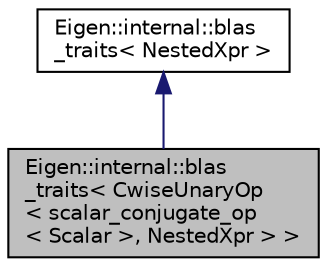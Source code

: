 digraph "Eigen::internal::blas_traits&lt; CwiseUnaryOp&lt; scalar_conjugate_op&lt; Scalar &gt;, NestedXpr &gt; &gt;"
{
  edge [fontname="Helvetica",fontsize="10",labelfontname="Helvetica",labelfontsize="10"];
  node [fontname="Helvetica",fontsize="10",shape=record];
  Node1 [label="Eigen::internal::blas\l_traits\< CwiseUnaryOp\l\< scalar_conjugate_op\l\< Scalar \>, NestedXpr \> \>",height=0.2,width=0.4,color="black", fillcolor="grey75", style="filled", fontcolor="black"];
  Node2 -> Node1 [dir="back",color="midnightblue",fontsize="10",style="solid",fontname="Helvetica"];
  Node2 [label="Eigen::internal::blas\l_traits\< NestedXpr \>",height=0.2,width=0.4,color="black", fillcolor="white", style="filled",URL="$struct_eigen_1_1internal_1_1blas__traits.html"];
}
